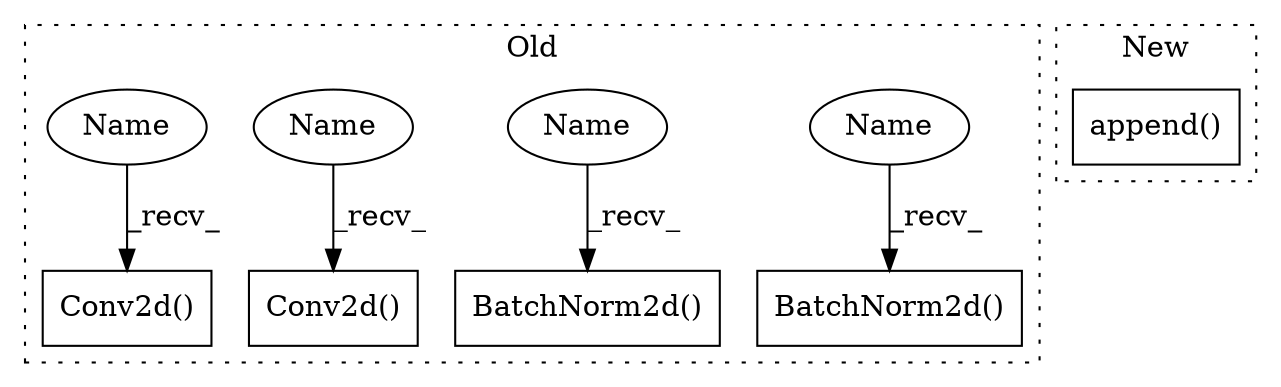 digraph G {
subgraph cluster0 {
1 [label="BatchNorm2d()" a="75" s="3004,3029" l="15,1" shape="box"];
3 [label="Conv2d()" a="75" s="2758,2792" l="10,13" shape="box"];
4 [label="BatchNorm2d()" a="75" s="2820,2845" l="15,1" shape="box"];
5 [label="Conv2d()" a="75" s="3107,3141" l="10,13" shape="box"];
6 [label="Name" a="87" s="3004" l="2" shape="ellipse"];
7 [label="Name" a="87" s="2820" l="2" shape="ellipse"];
8 [label="Name" a="87" s="2758" l="2" shape="ellipse"];
9 [label="Name" a="87" s="3107" l="2" shape="ellipse"];
label = "Old";
style="dotted";
}
subgraph cluster1 {
2 [label="append()" a="75" s="3309,3351" l="18,1" shape="box"];
label = "New";
style="dotted";
}
6 -> 1 [label="_recv_"];
7 -> 4 [label="_recv_"];
8 -> 3 [label="_recv_"];
9 -> 5 [label="_recv_"];
}